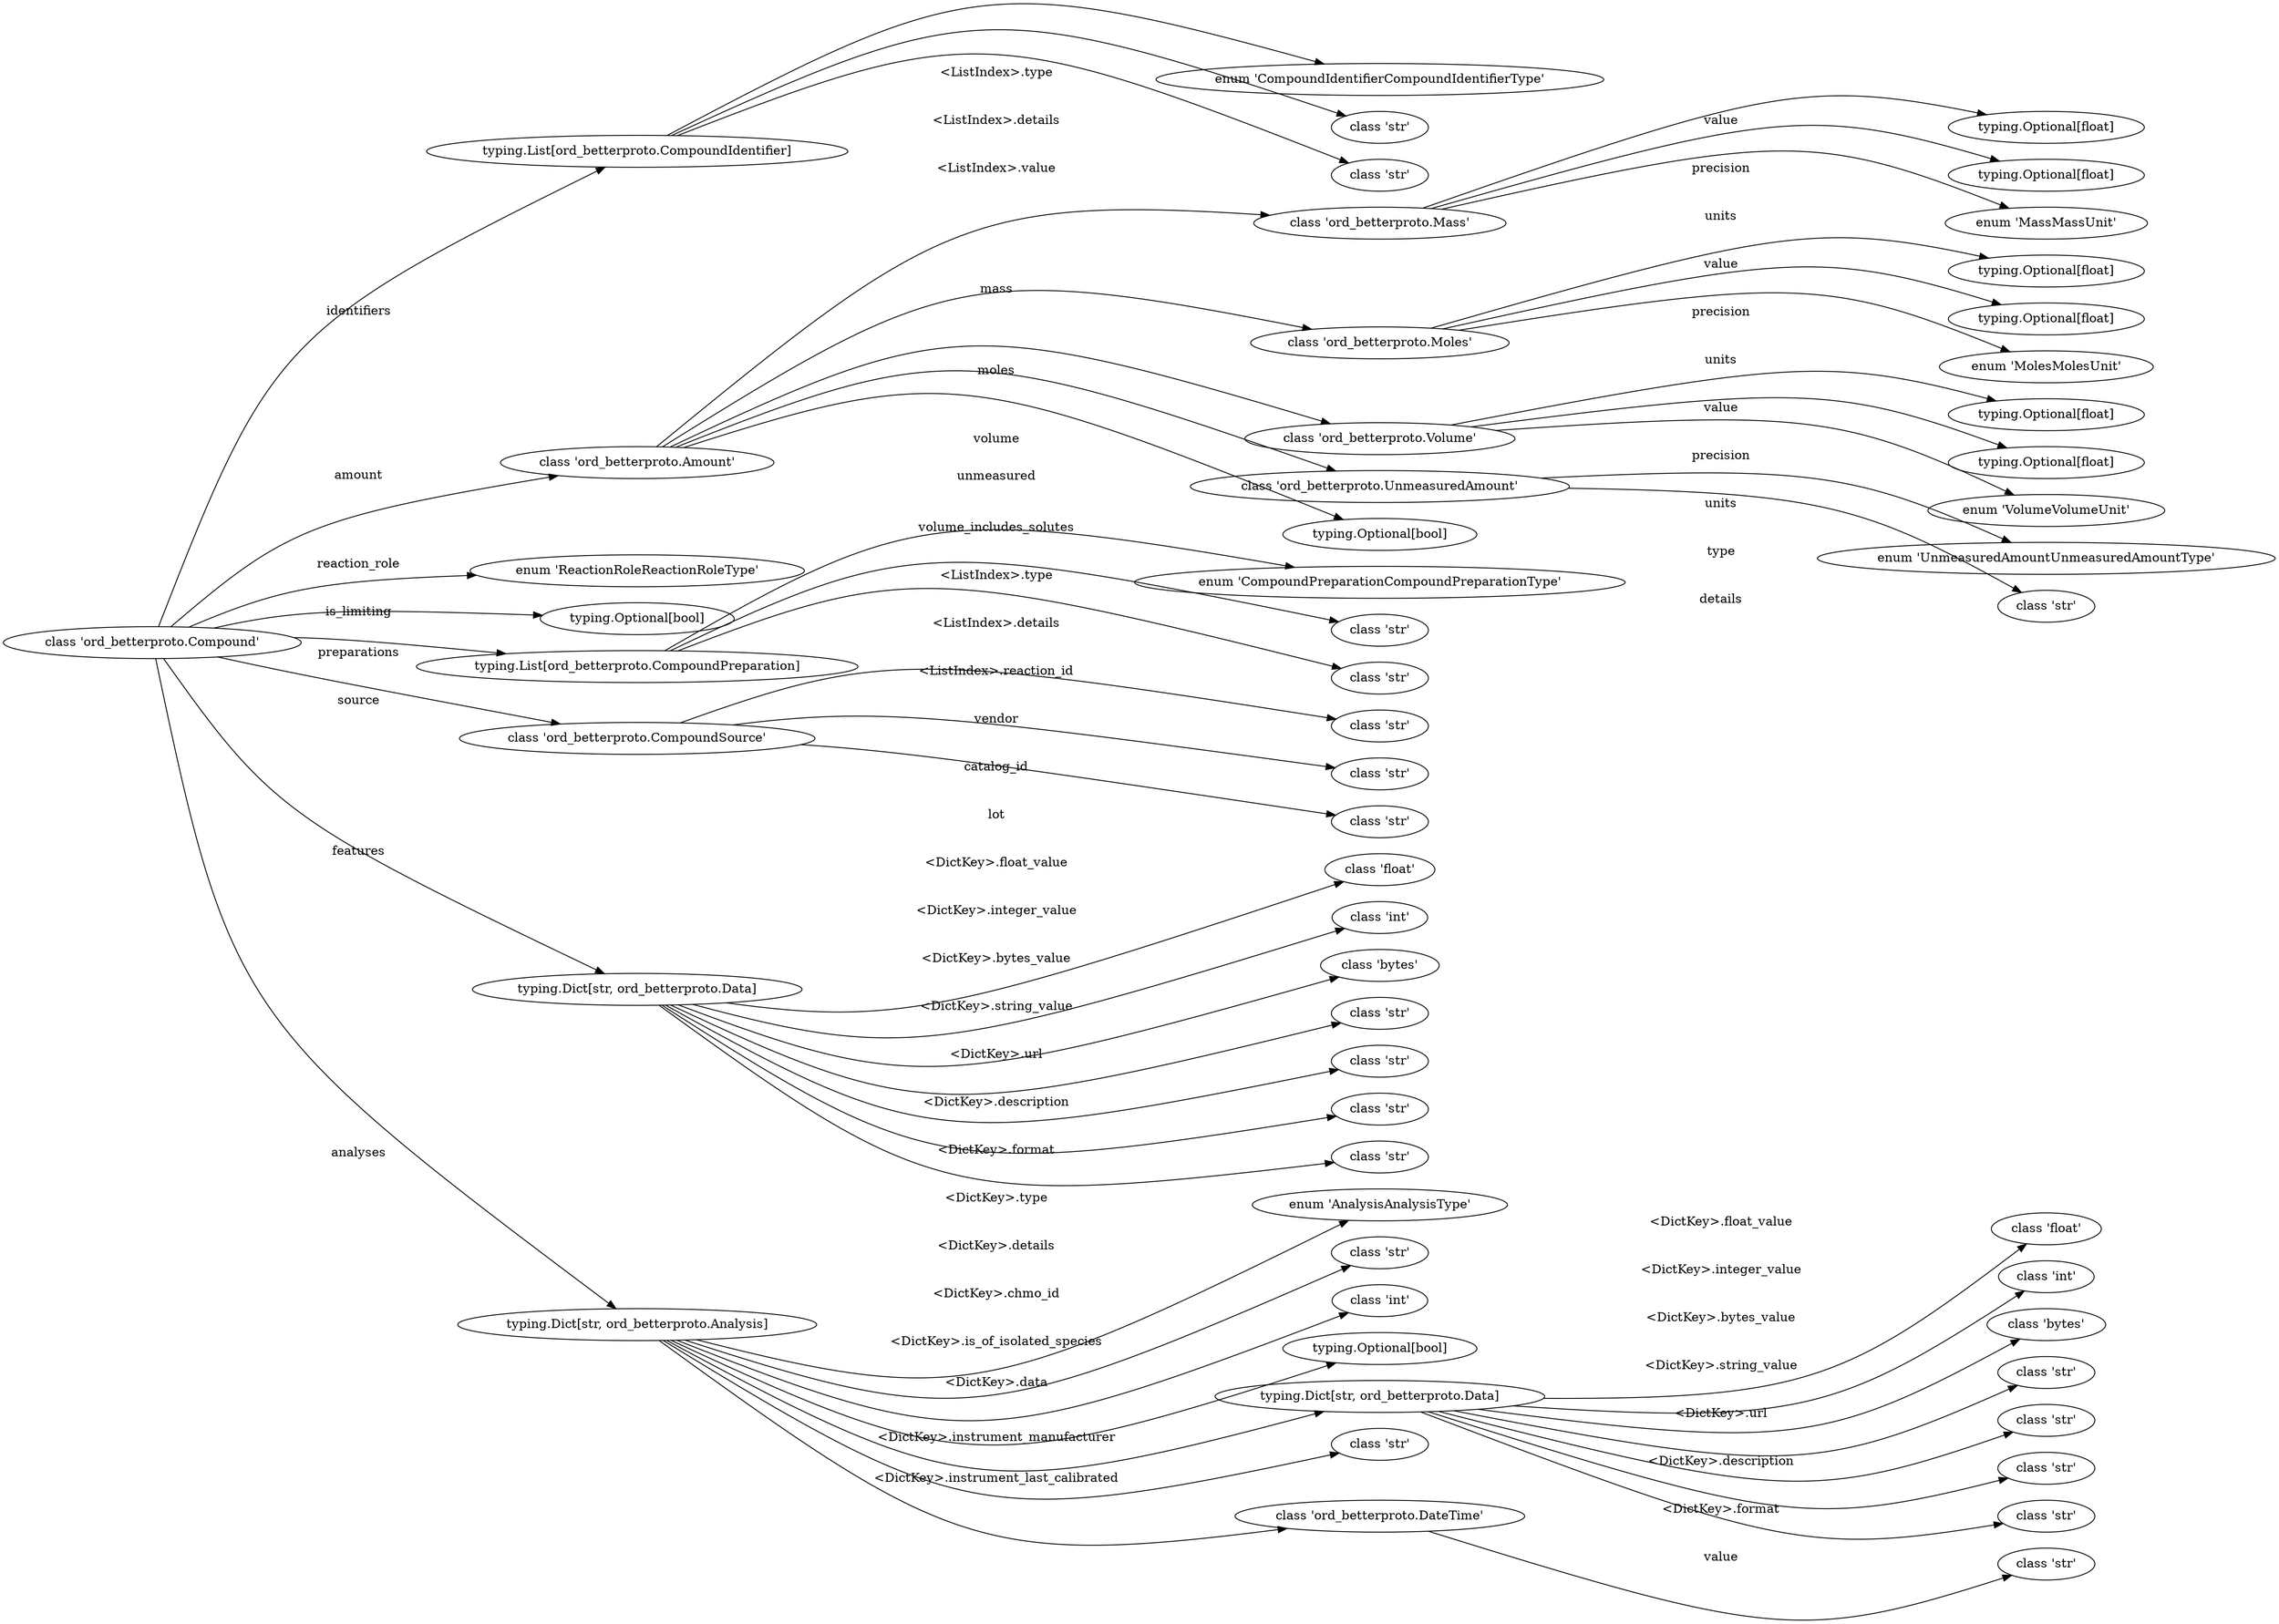 strict digraph "" {
	graph [rankdir=LR,
		splines=curved
	];
	node [label="\N"];
	0	[label=<class 'ord_betterproto.Compound'>,
		tot="TypeOfType.Ord",
		type="<class 'ord_betterproto.Compound'>"];
	1	[dotpath=".identifiers",
		label="typing.List[ord_betterproto.CompoundIdentifier]",
		tot="TypeOfType.ListOrd",
		type="typing.List[ord_betterproto.CompoundIdentifier]"];
	0 -> 1	[label=identifiers];
	5	[dotpath=".amount",
		label=<class 'ord_betterproto.Amount'>,
		tot="TypeOfType.Ord",
		type="<class 'ord_betterproto.Amount'>"];
	0 -> 5	[label=amount];
	22	[dotpath=".reaction_role",
		label=<enum 'ReactionRoleReactionRoleType'>,
		tot="TypeOfType.Ord",
		type="<enum 'ReactionRoleReactionRoleType'>"];
	0 -> 22	[label=reaction_role];
	23	[dotpath=".is_limiting",
		label="typing.Optional[bool]",
		tot="TypeOfType.OptionalLiteral",
		type="typing.Optional[bool]"];
	0 -> 23	[label=is_limiting];
	24	[dotpath=".preparations",
		label="typing.List[ord_betterproto.CompoundPreparation]",
		tot="TypeOfType.ListOrd",
		type="typing.List[ord_betterproto.CompoundPreparation]"];
	0 -> 24	[label=preparations];
	28	[dotpath=".source",
		label=<class 'ord_betterproto.CompoundSource'>,
		tot="TypeOfType.Ord",
		type="<class 'ord_betterproto.CompoundSource'>"];
	0 -> 28	[label=source];
	32	[dotpath=".features",
		label="typing.Dict[str, ord_betterproto.Data]",
		tot="TypeOfType.DictOrd",
		type="typing.Dict[str, ord_betterproto.Data]"];
	0 -> 32	[label=features];
	40	[dotpath=".analyses",
		label="typing.Dict[str, ord_betterproto.Analysis]",
		tot="TypeOfType.DictOrd",
		type="typing.Dict[str, ord_betterproto.Analysis]"];
	0 -> 40	[label=analyses];
	2	[dotpath=".identifiers.<ListIndex>.type",
		label=<enum 'CompoundIdentifierCompoundIdentifierType'>,
		tot="TypeOfType.Ord",
		type="<enum 'CompoundIdentifierCompoundIdentifierType'>"];
	1 -> 2	[label="<ListIndex>.type"];
	3	[dotpath=".identifiers.<ListIndex>.details",
		label=<class 'str'>,
		tot="TypeOfType.Literal",
		type="<class 'str'>"];
	1 -> 3	[label="<ListIndex>.details"];
	4	[dotpath=".identifiers.<ListIndex>.value",
		label=<class 'str'>,
		tot="TypeOfType.Literal",
		type="<class 'str'>"];
	1 -> 4	[label="<ListIndex>.value"];
	6	[dotpath=".amount.mass",
		label=<class 'ord_betterproto.Mass'>,
		tot="TypeOfType.Ord",
		type="<class 'ord_betterproto.Mass'>"];
	5 -> 6	[label=mass];
	10	[dotpath=".amount.moles",
		label=<class 'ord_betterproto.Moles'>,
		tot="TypeOfType.Ord",
		type="<class 'ord_betterproto.Moles'>"];
	5 -> 10	[label=moles];
	14	[dotpath=".amount.volume",
		label=<class 'ord_betterproto.Volume'>,
		tot="TypeOfType.Ord",
		type="<class 'ord_betterproto.Volume'>"];
	5 -> 14	[label=volume];
	18	[dotpath=".amount.unmeasured",
		label=<class 'ord_betterproto.UnmeasuredAmount'>,
		tot="TypeOfType.Ord",
		type="<class 'ord_betterproto.UnmeasuredAmount'>"];
	5 -> 18	[label=unmeasured];
	21	[dotpath=".amount.volume_includes_solutes",
		label="typing.Optional[bool]",
		tot="TypeOfType.OptionalLiteral",
		type="typing.Optional[bool]"];
	5 -> 21	[label=volume_includes_solutes];
	7	[dotpath=".amount.mass.value",
		label="typing.Optional[float]",
		tot="TypeOfType.OptionalLiteral",
		type="typing.Optional[float]"];
	6 -> 7	[label=value];
	8	[dotpath=".amount.mass.precision",
		label="typing.Optional[float]",
		tot="TypeOfType.OptionalLiteral",
		type="typing.Optional[float]"];
	6 -> 8	[label=precision];
	9	[dotpath=".amount.mass.units",
		label=<enum 'MassMassUnit'>,
		tot="TypeOfType.Ord",
		type="<enum 'MassMassUnit'>"];
	6 -> 9	[label=units];
	11	[dotpath=".amount.moles.value",
		label="typing.Optional[float]",
		tot="TypeOfType.OptionalLiteral",
		type="typing.Optional[float]"];
	10 -> 11	[label=value];
	12	[dotpath=".amount.moles.precision",
		label="typing.Optional[float]",
		tot="TypeOfType.OptionalLiteral",
		type="typing.Optional[float]"];
	10 -> 12	[label=precision];
	13	[dotpath=".amount.moles.units",
		label=<enum 'MolesMolesUnit'>,
		tot="TypeOfType.Ord",
		type="<enum 'MolesMolesUnit'>"];
	10 -> 13	[label=units];
	15	[dotpath=".amount.volume.value",
		label="typing.Optional[float]",
		tot="TypeOfType.OptionalLiteral",
		type="typing.Optional[float]"];
	14 -> 15	[label=value];
	16	[dotpath=".amount.volume.precision",
		label="typing.Optional[float]",
		tot="TypeOfType.OptionalLiteral",
		type="typing.Optional[float]"];
	14 -> 16	[label=precision];
	17	[dotpath=".amount.volume.units",
		label=<enum 'VolumeVolumeUnit'>,
		tot="TypeOfType.Ord",
		type="<enum 'VolumeVolumeUnit'>"];
	14 -> 17	[label=units];
	19	[dotpath=".amount.unmeasured.type",
		label=<enum 'UnmeasuredAmountUnmeasuredAmountType'>,
		tot="TypeOfType.Ord",
		type="<enum 'UnmeasuredAmountUnmeasuredAmountType'>"];
	18 -> 19	[label=type];
	20	[dotpath=".amount.unmeasured.details",
		label=<class 'str'>,
		tot="TypeOfType.Literal",
		type="<class 'str'>"];
	18 -> 20	[label=details];
	25	[dotpath=".preparations.<ListIndex>.type",
		label=<enum 'CompoundPreparationCompoundPreparationType'>,
		tot="TypeOfType.Ord",
		type="<enum 'CompoundPreparationCompoundPreparationType'>"];
	24 -> 25	[label="<ListIndex>.type"];
	26	[dotpath=".preparations.<ListIndex>.details",
		label=<class 'str'>,
		tot="TypeOfType.Literal",
		type="<class 'str'>"];
	24 -> 26	[label="<ListIndex>.details"];
	27	[dotpath=".preparations.<ListIndex>.reaction_id",
		label=<class 'str'>,
		tot="TypeOfType.Literal",
		type="<class 'str'>"];
	24 -> 27	[label="<ListIndex>.reaction_id"];
	29	[dotpath=".source.vendor",
		label=<class 'str'>,
		tot="TypeOfType.Literal",
		type="<class 'str'>"];
	28 -> 29	[label=vendor];
	30	[dotpath=".source.catalog_id",
		label=<class 'str'>,
		tot="TypeOfType.Literal",
		type="<class 'str'>"];
	28 -> 30	[label=catalog_id];
	31	[dotpath=".source.lot",
		label=<class 'str'>,
		tot="TypeOfType.Literal",
		type="<class 'str'>"];
	28 -> 31	[label=lot];
	33	[dotpath=".features.<DictKey>.float_value",
		label=<class 'float'>,
		tot="TypeOfType.Literal",
		type="<class 'float'>"];
	32 -> 33	[label="<DictKey>.float_value"];
	34	[dotpath=".features.<DictKey>.integer_value",
		label=<class 'int'>,
		tot="TypeOfType.Literal",
		type="<class 'int'>"];
	32 -> 34	[label="<DictKey>.integer_value"];
	35	[dotpath=".features.<DictKey>.bytes_value",
		label=<class 'bytes'>,
		tot="TypeOfType.Literal",
		type="<class 'bytes'>"];
	32 -> 35	[label="<DictKey>.bytes_value"];
	36	[dotpath=".features.<DictKey>.string_value",
		label=<class 'str'>,
		tot="TypeOfType.Literal",
		type="<class 'str'>"];
	32 -> 36	[label="<DictKey>.string_value"];
	37	[dotpath=".features.<DictKey>.url",
		label=<class 'str'>,
		tot="TypeOfType.Literal",
		type="<class 'str'>"];
	32 -> 37	[label="<DictKey>.url"];
	38	[dotpath=".features.<DictKey>.description",
		label=<class 'str'>,
		tot="TypeOfType.Literal",
		type="<class 'str'>"];
	32 -> 38	[label="<DictKey>.description"];
	39	[dotpath=".features.<DictKey>.format",
		label=<class 'str'>,
		tot="TypeOfType.Literal",
		type="<class 'str'>"];
	32 -> 39	[label="<DictKey>.format"];
	41	[dotpath=".analyses.<DictKey>.type",
		label=<enum 'AnalysisAnalysisType'>,
		tot="TypeOfType.Ord",
		type="<enum 'AnalysisAnalysisType'>"];
	40 -> 41	[label="<DictKey>.type"];
	42	[dotpath=".analyses.<DictKey>.details",
		label=<class 'str'>,
		tot="TypeOfType.Literal",
		type="<class 'str'>"];
	40 -> 42	[label="<DictKey>.details"];
	43	[dotpath=".analyses.<DictKey>.chmo_id",
		label=<class 'int'>,
		tot="TypeOfType.Literal",
		type="<class 'int'>"];
	40 -> 43	[label="<DictKey>.chmo_id"];
	44	[dotpath=".analyses.<DictKey>.is_of_isolated_species",
		label="typing.Optional[bool]",
		tot="TypeOfType.OptionalLiteral",
		type="typing.Optional[bool]"];
	40 -> 44	[label="<DictKey>.is_of_isolated_species"];
	45	[dotpath=".analyses.<DictKey>.data",
		label="typing.Dict[str, ord_betterproto.Data]",
		tot="TypeOfType.DictOrd",
		type="typing.Dict[str, ord_betterproto.Data]"];
	40 -> 45	[label="<DictKey>.data"];
	53	[dotpath=".analyses.<DictKey>.instrument_manufacturer",
		label=<class 'str'>,
		tot="TypeOfType.Literal",
		type="<class 'str'>"];
	40 -> 53	[label="<DictKey>.instrument_manufacturer"];
	54	[dotpath=".analyses.<DictKey>.instrument_last_calibrated",
		label=<class 'ord_betterproto.DateTime'>,
		tot="TypeOfType.Ord",
		type="<class 'ord_betterproto.DateTime'>"];
	40 -> 54	[label="<DictKey>.instrument_last_calibrated"];
	46	[dotpath=".analyses.<DictKey>.data.<DictKey>.float_value",
		label=<class 'float'>,
		tot="TypeOfType.Literal",
		type="<class 'float'>"];
	45 -> 46	[label="<DictKey>.float_value"];
	47	[dotpath=".analyses.<DictKey>.data.<DictKey>.integer_value",
		label=<class 'int'>,
		tot="TypeOfType.Literal",
		type="<class 'int'>"];
	45 -> 47	[label="<DictKey>.integer_value"];
	48	[dotpath=".analyses.<DictKey>.data.<DictKey>.bytes_value",
		label=<class 'bytes'>,
		tot="TypeOfType.Literal",
		type="<class 'bytes'>"];
	45 -> 48	[label="<DictKey>.bytes_value"];
	49	[dotpath=".analyses.<DictKey>.data.<DictKey>.string_value",
		label=<class 'str'>,
		tot="TypeOfType.Literal",
		type="<class 'str'>"];
	45 -> 49	[label="<DictKey>.string_value"];
	50	[dotpath=".analyses.<DictKey>.data.<DictKey>.url",
		label=<class 'str'>,
		tot="TypeOfType.Literal",
		type="<class 'str'>"];
	45 -> 50	[label="<DictKey>.url"];
	51	[dotpath=".analyses.<DictKey>.data.<DictKey>.description",
		label=<class 'str'>,
		tot="TypeOfType.Literal",
		type="<class 'str'>"];
	45 -> 51	[label="<DictKey>.description"];
	52	[dotpath=".analyses.<DictKey>.data.<DictKey>.format",
		label=<class 'str'>,
		tot="TypeOfType.Literal",
		type="<class 'str'>"];
	45 -> 52	[label="<DictKey>.format"];
	55	[dotpath=".analyses.<DictKey>.instrument_last_calibrated.value",
		label=<class 'str'>,
		tot="TypeOfType.Literal",
		type="<class 'str'>"];
	54 -> 55	[label=value];
}
